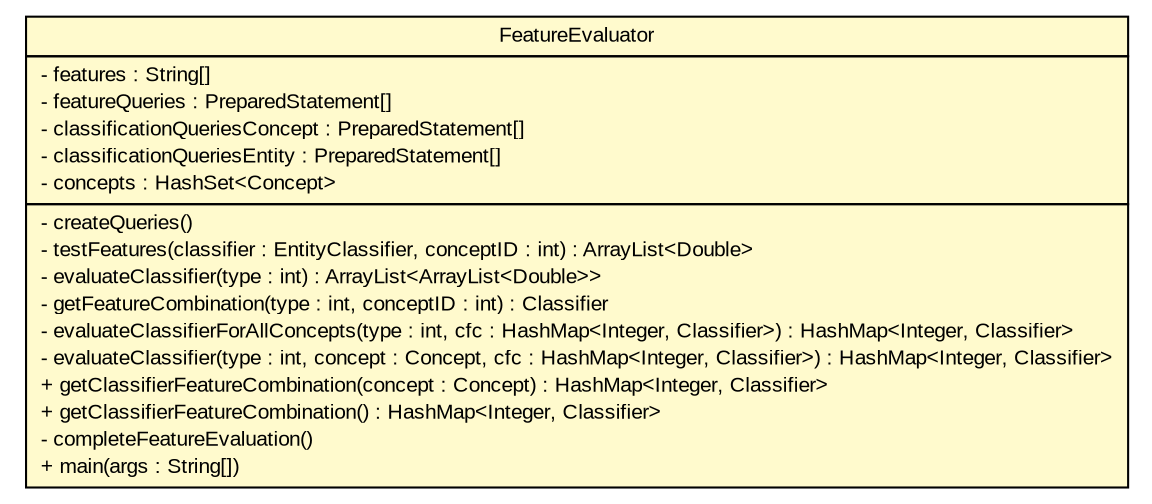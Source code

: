 #!/usr/local/bin/dot
#
# Class diagram 
# Generated by UMLGraph version 5.2 (http://www.umlgraph.org/)
#

digraph G {
	edge [fontname="arial",fontsize=10,labelfontname="arial",labelfontsize=10];
	node [fontname="arial",fontsize=10,shape=plaintext];
	nodesep=0.25;
	ranksep=0.5;
	// tud.iir.classification.FeatureEvaluator
	c9024 [label=<<table title="tud.iir.classification.FeatureEvaluator" border="0" cellborder="1" cellspacing="0" cellpadding="2" port="p" bgcolor="lemonChiffon" href="./FeatureEvaluator.html">
		<tr><td><table border="0" cellspacing="0" cellpadding="1">
<tr><td align="center" balign="center"> FeatureEvaluator </td></tr>
		</table></td></tr>
		<tr><td><table border="0" cellspacing="0" cellpadding="1">
<tr><td align="left" balign="left"> - features : String[] </td></tr>
<tr><td align="left" balign="left"> - featureQueries : PreparedStatement[] </td></tr>
<tr><td align="left" balign="left"> - classificationQueriesConcept : PreparedStatement[] </td></tr>
<tr><td align="left" balign="left"> - classificationQueriesEntity : PreparedStatement[] </td></tr>
<tr><td align="left" balign="left"> - concepts : HashSet&lt;Concept&gt; </td></tr>
		</table></td></tr>
		<tr><td><table border="0" cellspacing="0" cellpadding="1">
<tr><td align="left" balign="left"> - createQueries() </td></tr>
<tr><td align="left" balign="left"> - testFeatures(classifier : EntityClassifier, conceptID : int) : ArrayList&lt;Double&gt; </td></tr>
<tr><td align="left" balign="left"> - evaluateClassifier(type : int) : ArrayList&lt;ArrayList&lt;Double&gt;&gt; </td></tr>
<tr><td align="left" balign="left"> - getFeatureCombination(type : int, conceptID : int) : Classifier </td></tr>
<tr><td align="left" balign="left"> - evaluateClassifierForAllConcepts(type : int, cfc : HashMap&lt;Integer, Classifier&gt;) : HashMap&lt;Integer, Classifier&gt; </td></tr>
<tr><td align="left" balign="left"> - evaluateClassifier(type : int, concept : Concept, cfc : HashMap&lt;Integer, Classifier&gt;) : HashMap&lt;Integer, Classifier&gt; </td></tr>
<tr><td align="left" balign="left"> + getClassifierFeatureCombination(concept : Concept) : HashMap&lt;Integer, Classifier&gt; </td></tr>
<tr><td align="left" balign="left"> + getClassifierFeatureCombination() : HashMap&lt;Integer, Classifier&gt; </td></tr>
<tr><td align="left" balign="left"> - completeFeatureEvaluation() </td></tr>
<tr><td align="left" balign="left"> + main(args : String[]) </td></tr>
		</table></td></tr>
		</table>>, fontname="arial", fontcolor="black", fontsize=10.0];
}

